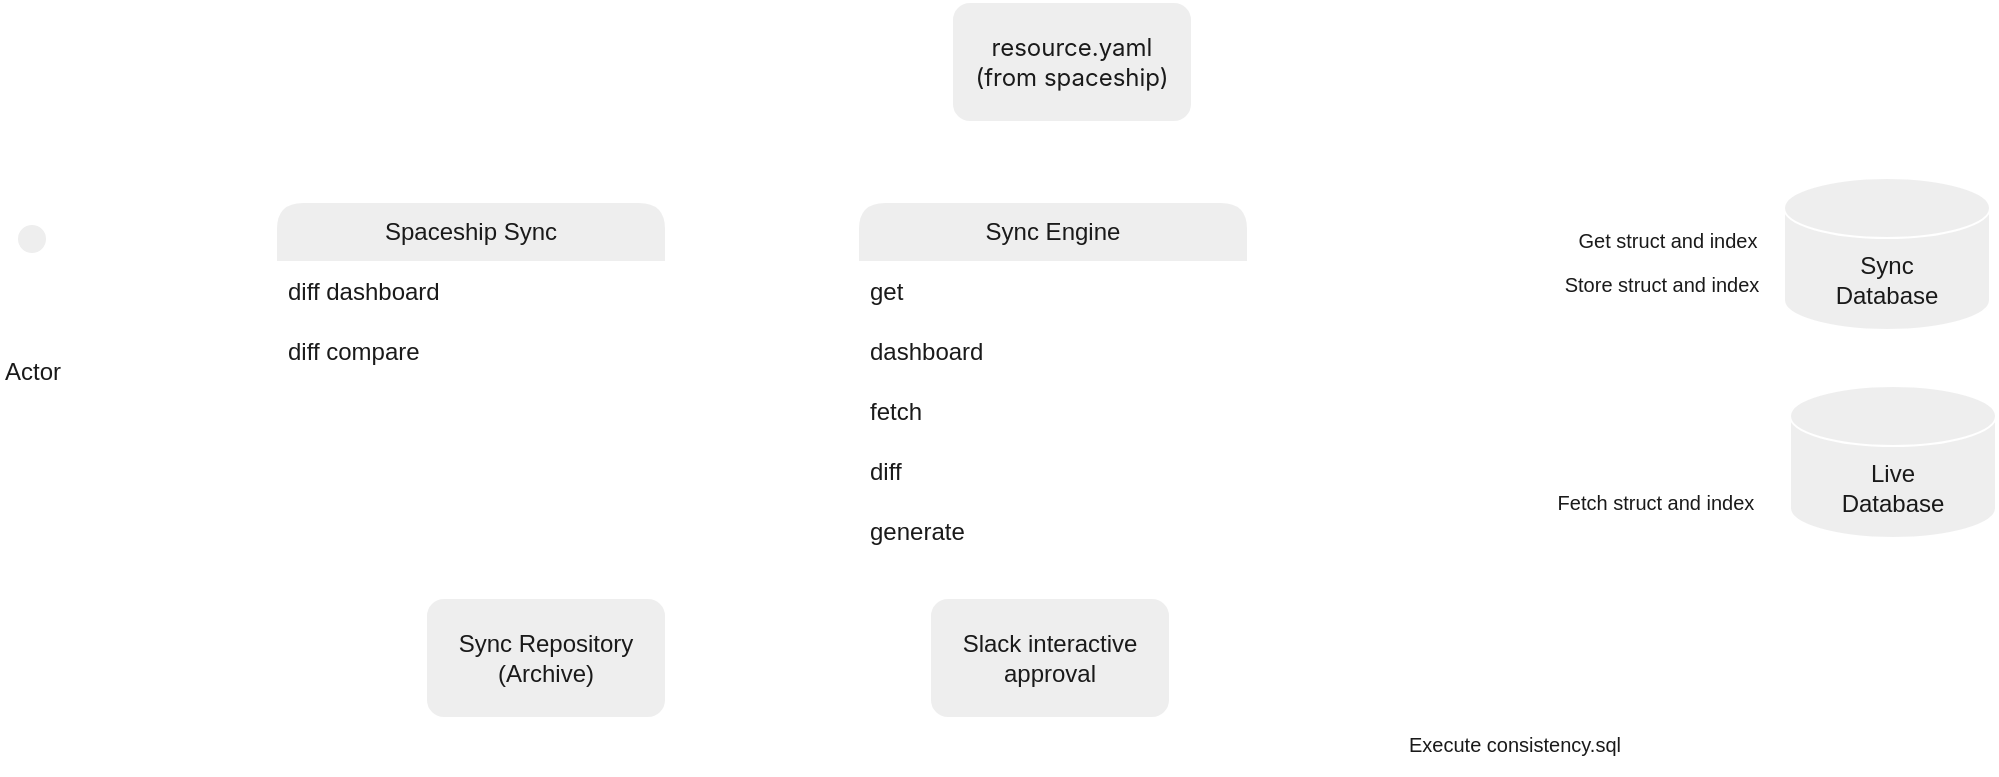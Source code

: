 <mxfile version="28.2.8">
  <diagram name="Page-1" id="RxBSyc3wob9okjWbrA7p">
    <mxGraphModel dx="1104" dy="678" grid="0" gridSize="10" guides="1" tooltips="1" connect="1" arrows="1" fold="1" page="1" pageScale="1" pageWidth="1169" pageHeight="827" math="0" shadow="0" adaptiveColors="auto">
      <root>
        <mxCell id="0" />
        <mxCell id="1" parent="0" />
        <mxCell id="P-BhwncRUUNvh6ykNIa5-3" value="" style="group;rounded=1;labelBackgroundColor=none;fontColor=#1A1A1A;" vertex="1" connectable="0" parent="1">
          <mxGeometry x="86" y="226" width="997" height="376" as="geometry" />
        </mxCell>
        <mxCell id="Tet-FPK4zb9LAncyXw8V-1" value="&lt;font face=&quot;SF Pro Display&quot;&gt;resource.yaml&lt;/font&gt;&lt;div&gt;&lt;font face=&quot;SF Pro Display&quot;&gt;(from spaceship)&lt;/font&gt;&lt;/div&gt;" style="rounded=1;whiteSpace=wrap;html=1;glass=0;labelBackgroundColor=none;fillColor=#EEEEEE;strokeColor=#FFFFFF;fontColor=#1A1A1A;" parent="P-BhwncRUUNvh6ykNIa5-3" vertex="1">
          <mxGeometry x="475" width="120" height="60" as="geometry" />
        </mxCell>
        <mxCell id="Tet-FPK4zb9LAncyXw8V-3" value="Live&lt;div&gt;Database&lt;/div&gt;" style="shape=cylinder3;whiteSpace=wrap;html=1;boundedLbl=1;backgroundOutline=1;size=15;labelBackgroundColor=none;rounded=1;fillColor=#EEEEEE;strokeColor=#FFFFFF;fontColor=#1A1A1A;" parent="P-BhwncRUUNvh6ykNIa5-3" vertex="1">
          <mxGeometry x="894" y="192" width="103" height="76" as="geometry" />
        </mxCell>
        <mxCell id="Tet-FPK4zb9LAncyXw8V-4" value="Sync&lt;div&gt;Database&lt;/div&gt;" style="shape=cylinder3;whiteSpace=wrap;html=1;boundedLbl=1;backgroundOutline=1;size=15;labelBackgroundColor=none;rounded=1;fillColor=#EEEEEE;strokeColor=#FFFFFF;fontColor=#1A1A1A;" parent="P-BhwncRUUNvh6ykNIa5-3" vertex="1">
          <mxGeometry x="891" y="88" width="103" height="76" as="geometry" />
        </mxCell>
        <mxCell id="Tet-FPK4zb9LAncyXw8V-8" value="Sync Engine" style="swimlane;fontStyle=0;childLayout=stackLayout;horizontal=1;startSize=30;horizontalStack=0;resizeParent=1;resizeParentMax=0;resizeLast=0;collapsible=1;marginBottom=0;whiteSpace=wrap;html=1;rounded=1;labelBackgroundColor=none;fillColor=#EEEEEE;strokeColor=#FFFFFF;fontColor=#1A1A1A;" parent="P-BhwncRUUNvh6ykNIa5-3" vertex="1">
          <mxGeometry x="428" y="100" width="195" height="180" as="geometry" />
        </mxCell>
        <mxCell id="Tet-FPK4zb9LAncyXw8V-9" value="get" style="text;strokeColor=none;fillColor=none;align=left;verticalAlign=middle;spacingLeft=4;spacingRight=4;overflow=hidden;points=[[0,0.5],[1,0.5]];portConstraint=eastwest;rotatable=0;whiteSpace=wrap;html=1;labelBackgroundColor=none;rounded=1;fontColor=#1A1A1A;" parent="Tet-FPK4zb9LAncyXw8V-8" vertex="1">
          <mxGeometry y="30" width="195" height="30" as="geometry" />
        </mxCell>
        <mxCell id="Tet-FPK4zb9LAncyXw8V-20" value="dashboard" style="text;strokeColor=none;fillColor=none;align=left;verticalAlign=middle;spacingLeft=4;spacingRight=4;overflow=hidden;points=[[0,0.5],[1,0.5]];portConstraint=eastwest;rotatable=0;whiteSpace=wrap;html=1;labelBackgroundColor=none;rounded=1;fontColor=#1A1A1A;" parent="Tet-FPK4zb9LAncyXw8V-8" vertex="1">
          <mxGeometry y="60" width="195" height="30" as="geometry" />
        </mxCell>
        <mxCell id="Tet-FPK4zb9LAncyXw8V-10" value="fetch" style="text;strokeColor=none;fillColor=none;align=left;verticalAlign=middle;spacingLeft=4;spacingRight=4;overflow=hidden;points=[[0,0.5],[1,0.5]];portConstraint=eastwest;rotatable=0;whiteSpace=wrap;html=1;labelBackgroundColor=none;rounded=1;fontColor=#1A1A1A;" parent="Tet-FPK4zb9LAncyXw8V-8" vertex="1">
          <mxGeometry y="90" width="195" height="30" as="geometry" />
        </mxCell>
        <mxCell id="Tet-FPK4zb9LAncyXw8V-11" value="diff" style="text;strokeColor=none;fillColor=none;align=left;verticalAlign=middle;spacingLeft=4;spacingRight=4;overflow=hidden;points=[[0,0.5],[1,0.5]];portConstraint=eastwest;rotatable=0;whiteSpace=wrap;html=1;labelBackgroundColor=none;rounded=1;fontColor=#1A1A1A;" parent="Tet-FPK4zb9LAncyXw8V-8" vertex="1">
          <mxGeometry y="120" width="195" height="30" as="geometry" />
        </mxCell>
        <mxCell id="Tet-FPK4zb9LAncyXw8V-12" value="generate" style="text;strokeColor=none;fillColor=none;align=left;verticalAlign=middle;spacingLeft=4;spacingRight=4;overflow=hidden;points=[[0,0.5],[1,0.5]];portConstraint=eastwest;rotatable=0;whiteSpace=wrap;html=1;labelBackgroundColor=none;rounded=1;fontColor=#1A1A1A;" parent="Tet-FPK4zb9LAncyXw8V-8" vertex="1">
          <mxGeometry y="150" width="195" height="30" as="geometry" />
        </mxCell>
        <mxCell id="Tet-FPK4zb9LAncyXw8V-43" style="edgeStyle=orthogonalEdgeStyle;rounded=1;orthogonalLoop=1;jettySize=auto;html=1;exitX=1;exitY=0.333;exitDx=0;exitDy=0;exitPerimeter=0;labelBackgroundColor=none;fontColor=default;strokeColor=#FFFFFF;" parent="P-BhwncRUUNvh6ykNIa5-3" source="Tet-FPK4zb9LAncyXw8V-13" target="Tet-FPK4zb9LAncyXw8V-16" edge="1">
          <mxGeometry relative="1" as="geometry" />
        </mxCell>
        <mxCell id="Tet-FPK4zb9LAncyXw8V-44" style="edgeStyle=orthogonalEdgeStyle;rounded=1;orthogonalLoop=1;jettySize=auto;html=1;exitX=1;exitY=0.333;exitDx=0;exitDy=0;exitPerimeter=0;startArrow=classic;startFill=1;labelBackgroundColor=none;fontColor=default;strokeColor=#FFFFFF;" parent="P-BhwncRUUNvh6ykNIa5-3" source="Tet-FPK4zb9LAncyXw8V-13" target="Tet-FPK4zb9LAncyXw8V-17" edge="1">
          <mxGeometry relative="1" as="geometry" />
        </mxCell>
        <mxCell id="Tet-FPK4zb9LAncyXw8V-13" value="Actor" style="shape=umlActor;verticalLabelPosition=bottom;verticalAlign=top;html=1;outlineConnect=0;labelBackgroundColor=none;rounded=1;fillColor=#EEEEEE;strokeColor=#FFFFFF;fontColor=#1A1A1A;" parent="P-BhwncRUUNvh6ykNIa5-3" vertex="1">
          <mxGeometry y="111" width="30" height="60" as="geometry" />
        </mxCell>
        <mxCell id="Tet-FPK4zb9LAncyXw8V-15" value="Spaceship Sync" style="swimlane;fontStyle=0;childLayout=stackLayout;horizontal=1;startSize=30;horizontalStack=0;resizeParent=1;resizeParentMax=0;resizeLast=0;collapsible=1;marginBottom=0;whiteSpace=wrap;html=1;rounded=1;labelBackgroundColor=none;fillColor=#EEEEEE;strokeColor=#FFFFFF;fontColor=#1A1A1A;" parent="P-BhwncRUUNvh6ykNIa5-3" vertex="1">
          <mxGeometry x="137" y="100" width="195" height="90" as="geometry" />
        </mxCell>
        <mxCell id="Tet-FPK4zb9LAncyXw8V-16" value="diff dashboard" style="text;strokeColor=none;fillColor=none;align=left;verticalAlign=middle;spacingLeft=4;spacingRight=4;overflow=hidden;points=[[0,0.5],[1,0.5]];portConstraint=eastwest;rotatable=0;whiteSpace=wrap;html=1;labelBackgroundColor=none;rounded=1;fontColor=#1A1A1A;" parent="Tet-FPK4zb9LAncyXw8V-15" vertex="1">
          <mxGeometry y="30" width="195" height="30" as="geometry" />
        </mxCell>
        <mxCell id="Tet-FPK4zb9LAncyXw8V-17" value="diff compare" style="text;strokeColor=none;fillColor=none;align=left;verticalAlign=middle;spacingLeft=4;spacingRight=4;overflow=hidden;points=[[0,0.5],[1,0.5]];portConstraint=eastwest;rotatable=0;whiteSpace=wrap;html=1;labelBackgroundColor=none;rounded=1;fontColor=#1A1A1A;" parent="Tet-FPK4zb9LAncyXw8V-15" vertex="1">
          <mxGeometry y="60" width="195" height="30" as="geometry" />
        </mxCell>
        <mxCell id="Tet-FPK4zb9LAncyXw8V-22" value="" style="edgeStyle=orthogonalEdgeStyle;rounded=1;orthogonalLoop=1;jettySize=auto;html=1;entryX=0.5;entryY=1;entryDx=0;entryDy=0;startArrow=classic;startFill=1;labelBackgroundColor=none;fontColor=default;strokeColor=#FFFFFF;" parent="P-BhwncRUUNvh6ykNIa5-3" source="Tet-FPK4zb9LAncyXw8V-9" target="Tet-FPK4zb9LAncyXw8V-1" edge="1">
          <mxGeometry relative="1" as="geometry">
            <Array as="points">
              <mxPoint x="643" y="145" />
              <mxPoint x="643" y="84" />
              <mxPoint x="535" y="84" />
            </Array>
          </mxGeometry>
        </mxCell>
        <mxCell id="Tet-FPK4zb9LAncyXw8V-25" style="edgeStyle=orthogonalEdgeStyle;rounded=1;orthogonalLoop=1;jettySize=auto;html=1;exitX=1;exitY=0.5;exitDx=0;exitDy=0;entryX=0;entryY=0.5;entryDx=0;entryDy=0;labelBackgroundColor=none;fontColor=default;strokeColor=#FFFFFF;" parent="P-BhwncRUUNvh6ykNIa5-3" source="Tet-FPK4zb9LAncyXw8V-16" target="Tet-FPK4zb9LAncyXw8V-9" edge="1">
          <mxGeometry relative="1" as="geometry" />
        </mxCell>
        <mxCell id="Tet-FPK4zb9LAncyXw8V-26" style="edgeStyle=orthogonalEdgeStyle;rounded=1;orthogonalLoop=1;jettySize=auto;html=1;exitX=1;exitY=0.5;exitDx=0;exitDy=0;labelBackgroundColor=none;fontColor=default;strokeColor=#FFFFFF;" parent="P-BhwncRUUNvh6ykNIa5-3" source="Tet-FPK4zb9LAncyXw8V-16" target="Tet-FPK4zb9LAncyXw8V-20" edge="1">
          <mxGeometry relative="1" as="geometry">
            <Array as="points">
              <mxPoint x="397" y="145" />
              <mxPoint x="397" y="175" />
            </Array>
          </mxGeometry>
        </mxCell>
        <mxCell id="Tet-FPK4zb9LAncyXw8V-27" style="edgeStyle=orthogonalEdgeStyle;rounded=1;orthogonalLoop=1;jettySize=auto;html=1;exitX=1;exitY=0.5;exitDx=0;exitDy=0;labelBackgroundColor=none;fontColor=default;strokeColor=#FFFFFF;" parent="P-BhwncRUUNvh6ykNIa5-3" source="Tet-FPK4zb9LAncyXw8V-17" target="Tet-FPK4zb9LAncyXw8V-10" edge="1">
          <mxGeometry relative="1" as="geometry">
            <Array as="points">
              <mxPoint x="368" y="175" />
              <mxPoint x="368" y="205" />
            </Array>
          </mxGeometry>
        </mxCell>
        <mxCell id="Tet-FPK4zb9LAncyXw8V-28" style="edgeStyle=orthogonalEdgeStyle;rounded=1;orthogonalLoop=1;jettySize=auto;html=1;exitX=1;exitY=0.5;exitDx=0;exitDy=0;entryX=0;entryY=0.5;entryDx=0;entryDy=0;labelBackgroundColor=none;fontColor=default;strokeColor=#FFFFFF;" parent="P-BhwncRUUNvh6ykNIa5-3" source="Tet-FPK4zb9LAncyXw8V-17" target="Tet-FPK4zb9LAncyXw8V-11" edge="1">
          <mxGeometry relative="1" as="geometry">
            <Array as="points">
              <mxPoint x="368" y="175" />
              <mxPoint x="368" y="235" />
            </Array>
          </mxGeometry>
        </mxCell>
        <mxCell id="Tet-FPK4zb9LAncyXw8V-29" style="edgeStyle=orthogonalEdgeStyle;rounded=1;orthogonalLoop=1;jettySize=auto;html=1;exitX=1;exitY=0.5;exitDx=0;exitDy=0;entryX=0;entryY=0.5;entryDx=0;entryDy=0;labelBackgroundColor=none;fontColor=default;strokeColor=#FFFFFF;" parent="P-BhwncRUUNvh6ykNIa5-3" source="Tet-FPK4zb9LAncyXw8V-17" target="Tet-FPK4zb9LAncyXw8V-12" edge="1">
          <mxGeometry relative="1" as="geometry">
            <Array as="points">
              <mxPoint x="368" y="175" />
              <mxPoint x="368" y="265" />
            </Array>
          </mxGeometry>
        </mxCell>
        <mxCell id="Tet-FPK4zb9LAncyXw8V-31" style="edgeStyle=orthogonalEdgeStyle;rounded=1;orthogonalLoop=1;jettySize=auto;html=1;exitX=1;exitY=0.5;exitDx=0;exitDy=0;entryX=0;entryY=0.5;entryDx=0;entryDy=0;entryPerimeter=0;startArrow=classic;startFill=1;labelBackgroundColor=none;fontColor=default;strokeColor=#FFFFFF;" parent="P-BhwncRUUNvh6ykNIa5-3" source="Tet-FPK4zb9LAncyXw8V-20" target="Tet-FPK4zb9LAncyXw8V-4" edge="1">
          <mxGeometry relative="1" as="geometry" />
        </mxCell>
        <mxCell id="Tet-FPK4zb9LAncyXw8V-33" style="edgeStyle=orthogonalEdgeStyle;rounded=1;orthogonalLoop=1;jettySize=auto;html=1;exitX=1;exitY=0.5;exitDx=0;exitDy=0;dashed=1;labelBackgroundColor=none;fontColor=default;strokeColor=#FFFFFF;" parent="P-BhwncRUUNvh6ykNIa5-3" source="Tet-FPK4zb9LAncyXw8V-10" target="Tet-FPK4zb9LAncyXw8V-3" edge="1">
          <mxGeometry relative="1" as="geometry">
            <Array as="points">
              <mxPoint x="800" y="205" />
              <mxPoint x="800" y="245" />
            </Array>
          </mxGeometry>
        </mxCell>
        <mxCell id="Tet-FPK4zb9LAncyXw8V-34" style="edgeStyle=orthogonalEdgeStyle;rounded=1;orthogonalLoop=1;jettySize=auto;html=1;exitX=1;exitY=0.5;exitDx=0;exitDy=0;entryX=0;entryY=0.5;entryDx=0;entryDy=0;entryPerimeter=0;startArrow=classic;startFill=1;labelBackgroundColor=none;fontColor=default;strokeColor=#FFFFFF;" parent="P-BhwncRUUNvh6ykNIa5-3" source="Tet-FPK4zb9LAncyXw8V-11" target="Tet-FPK4zb9LAncyXw8V-4" edge="1">
          <mxGeometry relative="1" as="geometry" />
        </mxCell>
        <mxCell id="Tet-FPK4zb9LAncyXw8V-35" style="edgeStyle=orthogonalEdgeStyle;rounded=1;orthogonalLoop=1;jettySize=auto;html=1;exitX=1;exitY=0.5;exitDx=0;exitDy=0;entryX=0;entryY=0.5;entryDx=0;entryDy=0;entryPerimeter=0;startArrow=classic;startFill=1;labelBackgroundColor=none;fontColor=default;strokeColor=#FFFFFF;" parent="P-BhwncRUUNvh6ykNIa5-3" source="Tet-FPK4zb9LAncyXw8V-12" target="Tet-FPK4zb9LAncyXw8V-4" edge="1">
          <mxGeometry relative="1" as="geometry" />
        </mxCell>
        <mxCell id="Tet-FPK4zb9LAncyXw8V-45" style="edgeStyle=orthogonalEdgeStyle;rounded=1;orthogonalLoop=1;jettySize=auto;html=1;exitX=0.5;exitY=1;exitDx=0;exitDy=0;labelBackgroundColor=none;fontColor=default;strokeColor=#FFFFFF;" parent="P-BhwncRUUNvh6ykNIa5-3" source="Tet-FPK4zb9LAncyXw8V-36" target="Tet-FPK4zb9LAncyXw8V-3" edge="1">
          <mxGeometry relative="1" as="geometry" />
        </mxCell>
        <mxCell id="Tet-FPK4zb9LAncyXw8V-48" style="edgeStyle=orthogonalEdgeStyle;rounded=1;orthogonalLoop=1;jettySize=auto;html=1;exitX=0;exitY=0.5;exitDx=0;exitDy=0;entryX=1;entryY=0.5;entryDx=0;entryDy=0;labelBackgroundColor=none;fontColor=default;strokeColor=#FFFFFF;" parent="P-BhwncRUUNvh6ykNIa5-3" source="Tet-FPK4zb9LAncyXw8V-36" target="Tet-FPK4zb9LAncyXw8V-47" edge="1">
          <mxGeometry relative="1" as="geometry" />
        </mxCell>
        <mxCell id="Tet-FPK4zb9LAncyXw8V-36" value="Slack interactive&lt;div&gt;approval&lt;/div&gt;" style="rounded=1;whiteSpace=wrap;html=1;labelBackgroundColor=none;fillColor=#EEEEEE;strokeColor=#FFFFFF;fontColor=#1A1A1A;" parent="P-BhwncRUUNvh6ykNIa5-3" vertex="1">
          <mxGeometry x="464" y="298" width="120" height="60" as="geometry" />
        </mxCell>
        <mxCell id="Tet-FPK4zb9LAncyXw8V-39" style="edgeStyle=orthogonalEdgeStyle;rounded=1;orthogonalLoop=1;jettySize=auto;html=1;exitX=1;exitY=0.5;exitDx=0;exitDy=0;entryX=0;entryY=1;entryDx=0;entryDy=-15;entryPerimeter=0;dashed=1;startArrow=classic;startFill=1;labelBackgroundColor=none;fontColor=default;strokeColor=#FFFFFF;" parent="P-BhwncRUUNvh6ykNIa5-3" source="Tet-FPK4zb9LAncyXw8V-10" target="Tet-FPK4zb9LAncyXw8V-4" edge="1">
          <mxGeometry relative="1" as="geometry">
            <Array as="points">
              <mxPoint x="800" y="205" />
              <mxPoint x="800" y="149" />
            </Array>
          </mxGeometry>
        </mxCell>
        <mxCell id="Tet-FPK4zb9LAncyXw8V-40" value="&lt;font style=&quot;font-size: 10px;&quot;&gt;Fetch struct and index&lt;/font&gt;" style="text;html=1;whiteSpace=wrap;strokeColor=none;fillColor=none;align=center;verticalAlign=middle;rounded=1;labelBackgroundColor=none;fontColor=#1A1A1A;" parent="P-BhwncRUUNvh6ykNIa5-3" vertex="1">
          <mxGeometry x="774" y="245" width="106" height="10" as="geometry" />
        </mxCell>
        <mxCell id="Tet-FPK4zb9LAncyXw8V-41" value="&lt;font style=&quot;font-size: 10px;&quot;&gt;Store struct and index&lt;/font&gt;" style="text;html=1;whiteSpace=wrap;strokeColor=none;fillColor=none;align=center;verticalAlign=middle;rounded=1;labelBackgroundColor=none;fontColor=#1A1A1A;" parent="P-BhwncRUUNvh6ykNIa5-3" vertex="1">
          <mxGeometry x="780" y="136" width="100" height="10" as="geometry" />
        </mxCell>
        <mxCell id="Tet-FPK4zb9LAncyXw8V-42" value="&lt;font style=&quot;font-size: 10px;&quot;&gt;Get struct and index&lt;/font&gt;" style="text;html=1;whiteSpace=wrap;strokeColor=none;fillColor=none;align=center;verticalAlign=middle;rounded=1;labelBackgroundColor=none;fontColor=#1A1A1A;" parent="P-BhwncRUUNvh6ykNIa5-3" vertex="1">
          <mxGeometry x="786" y="114" width="94" height="10" as="geometry" />
        </mxCell>
        <mxCell id="Tet-FPK4zb9LAncyXw8V-46" style="edgeStyle=orthogonalEdgeStyle;rounded=1;orthogonalLoop=1;jettySize=auto;html=1;exitX=1;exitY=0.5;exitDx=0;exitDy=0;entryX=1;entryY=0.5;entryDx=0;entryDy=0;labelBackgroundColor=none;fontColor=default;strokeColor=#FFFFFF;" parent="P-BhwncRUUNvh6ykNIa5-3" source="Tet-FPK4zb9LAncyXw8V-12" target="Tet-FPK4zb9LAncyXw8V-36" edge="1">
          <mxGeometry relative="1" as="geometry" />
        </mxCell>
        <mxCell id="Tet-FPK4zb9LAncyXw8V-47" value="Sync Repository&lt;div&gt;(Archive)&lt;/div&gt;" style="rounded=1;whiteSpace=wrap;html=1;labelBackgroundColor=none;fillColor=#EEEEEE;strokeColor=#FFFFFF;fontColor=#1A1A1A;" parent="P-BhwncRUUNvh6ykNIa5-3" vertex="1">
          <mxGeometry x="212" y="298" width="120" height="60" as="geometry" />
        </mxCell>
        <mxCell id="Tet-FPK4zb9LAncyXw8V-49" value="&lt;font style=&quot;font-size: 10px;&quot;&gt;Execute consistency.sql&lt;/font&gt;" style="text;html=1;whiteSpace=wrap;strokeColor=none;fillColor=none;align=center;verticalAlign=middle;rounded=1;labelBackgroundColor=none;fontColor=#1A1A1A;" parent="P-BhwncRUUNvh6ykNIa5-3" vertex="1">
          <mxGeometry x="686" y="366" width="141" height="10" as="geometry" />
        </mxCell>
      </root>
    </mxGraphModel>
  </diagram>
</mxfile>

